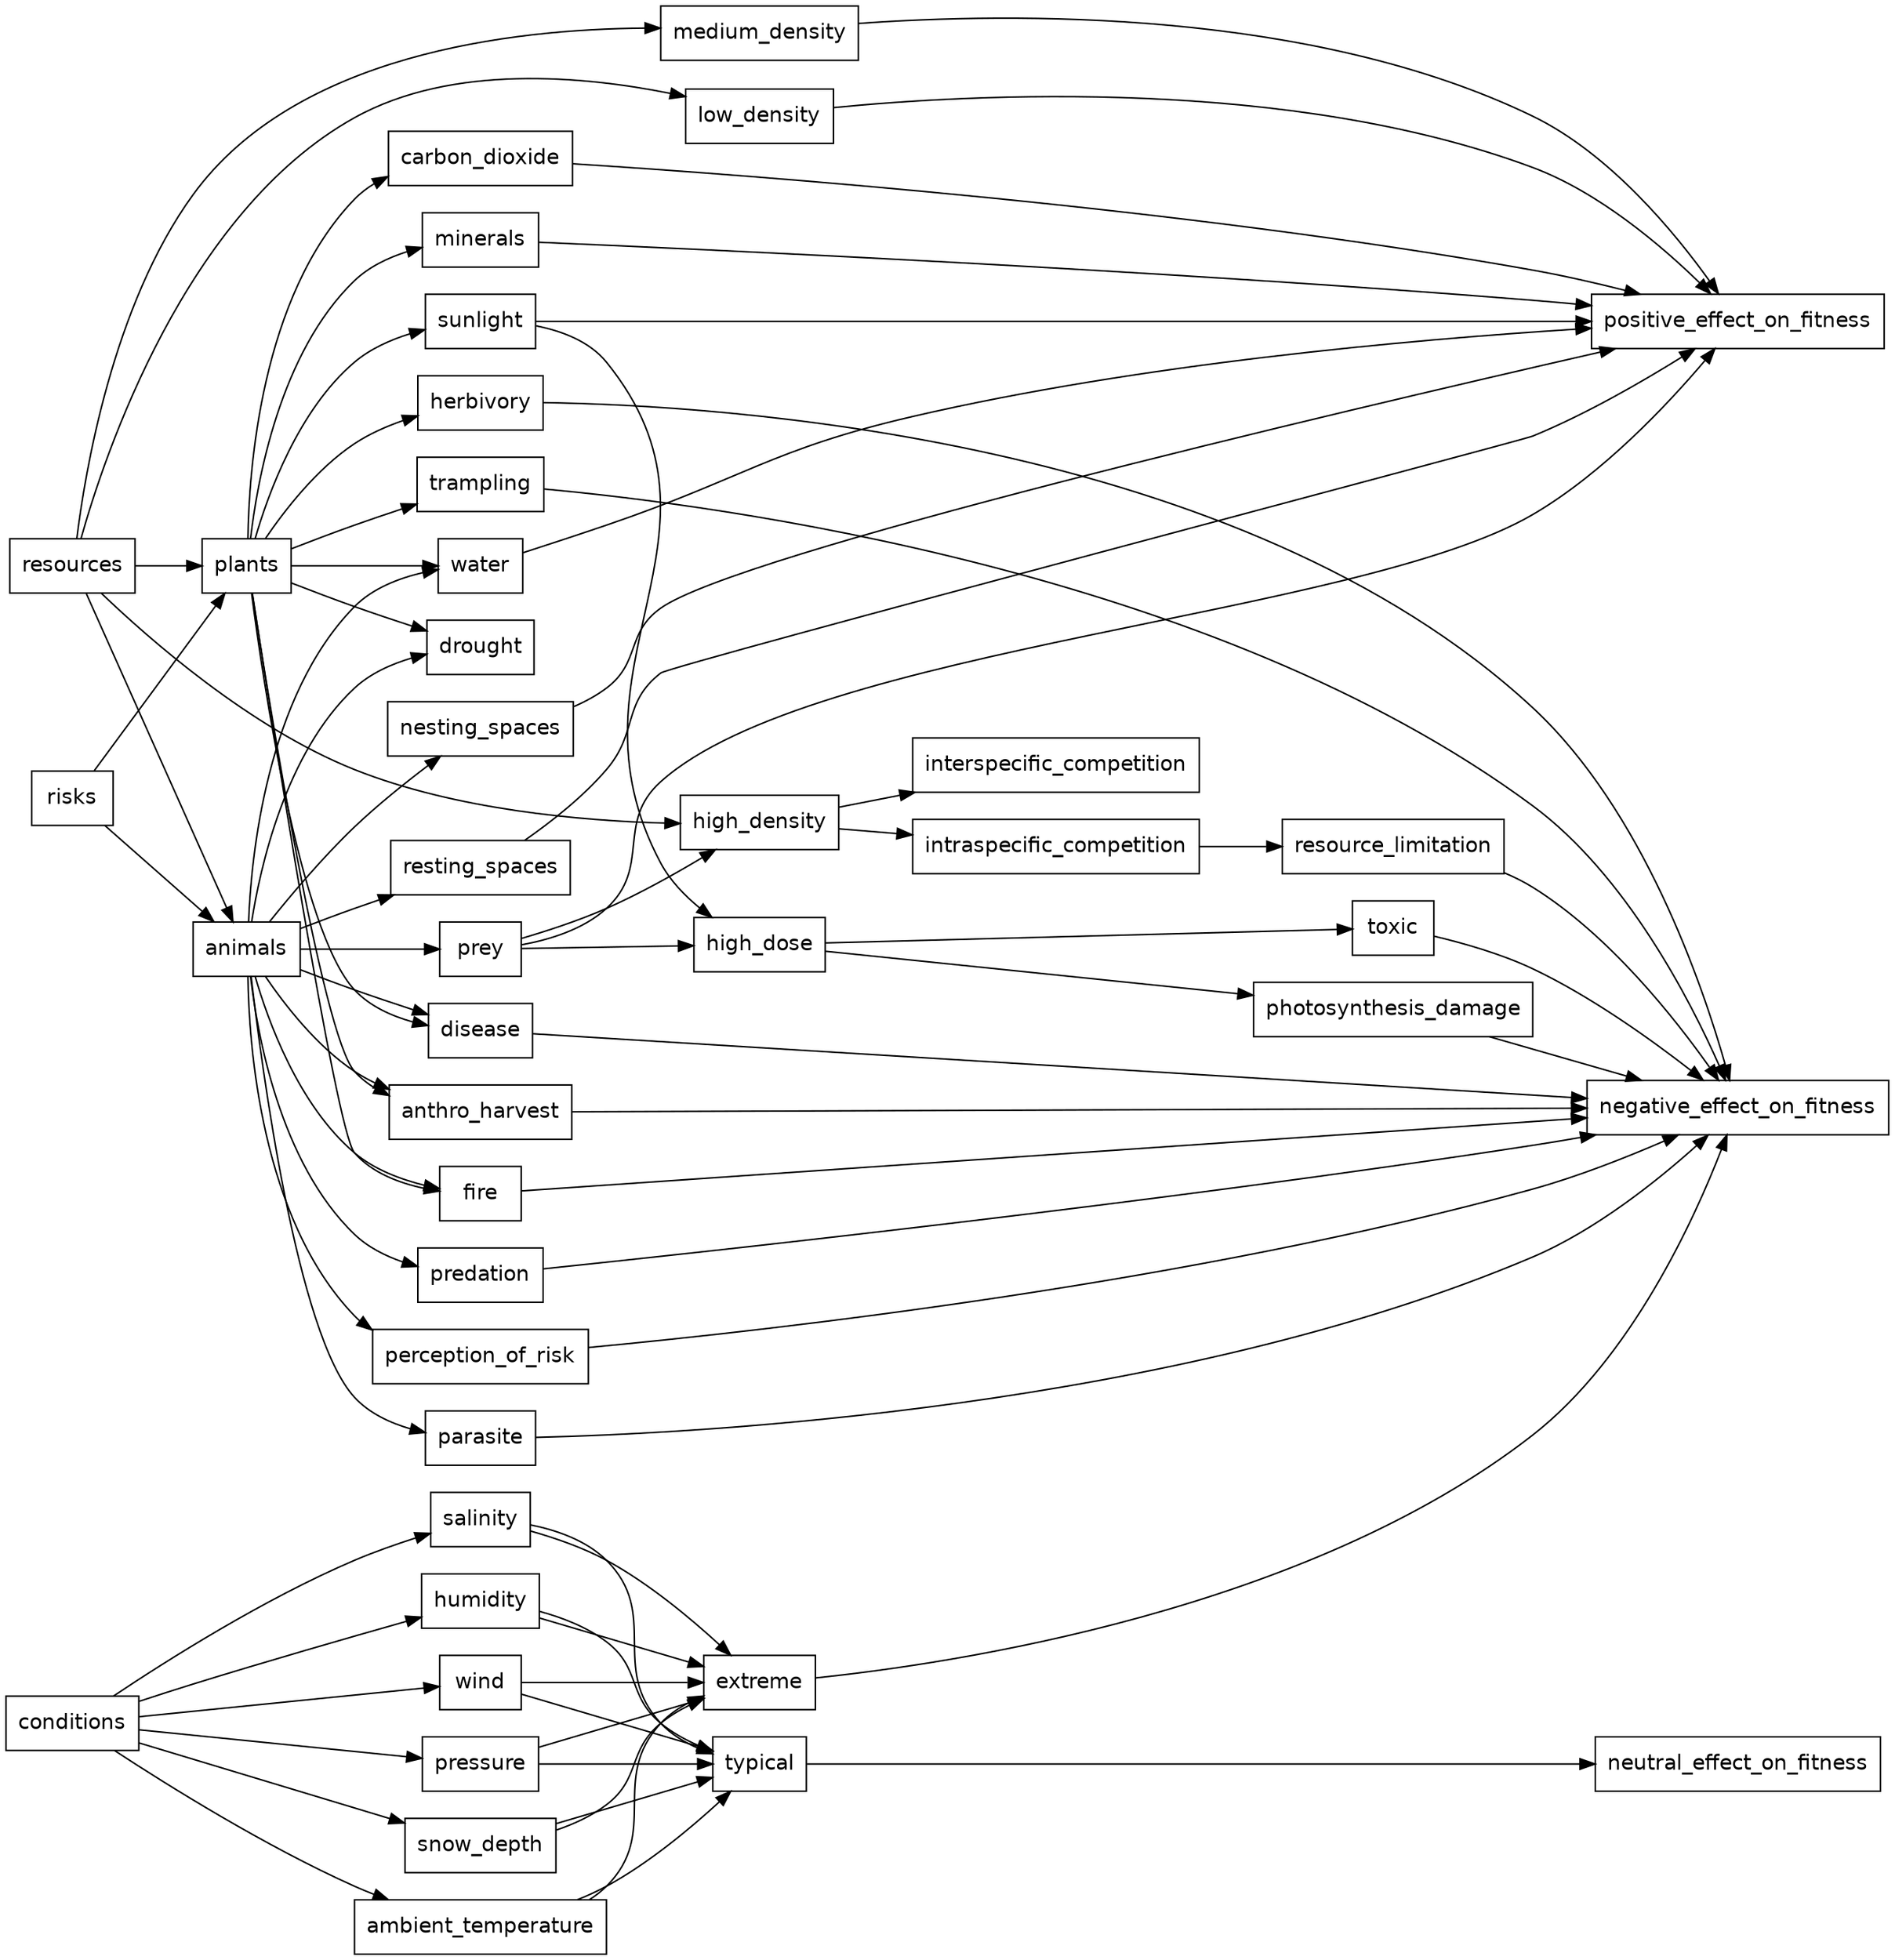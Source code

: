 digraph resources_risks_conditions {
	rankdir = LR
  graph [fontsize = 12]

	node [shape = box, fontname = Helvetica]

		{rank=same
	    resources
	    risks
	    conditions
		}

		{rank=same
		  animals
		  plants
		}

		{rank=same
			positive_effect_on_fitness
			negative_effect_on_fitness
			neutral_effect_on_fitness
		}

		{rank=same
			sunlight
			carbon_dioxide
			water
			minerals
			prey
			water
			nesting_spaces
			resting_spaces
		}

		{rank=same
			high_density
			low_density
			medium_density
			high_dose
			typical
			extreme
		}

		{rank=same
			herbivory
			trampling
			anthro_harvest
			fire
			disease
			drought
			predation
			perception_of_risk
			parasite
			disease
		}

    resources -> plants -> {sunlight carbon_dioxide water minerals}
    resources -> animals -> {prey water nesting_spaces resting_spaces}

    risks -> plants -> {herbivory trampling anthro_harvest fire disease drought}
    risks -> animals -> {predation perception_of_risk parasite disease anthro_harvest fire drought}

    conditions -> {ambient_temperature salinity humidity wind pressure snow_depth} -> {extreme typical}

    prey -> high_dose -> toxic
    sunlight -> high_dose -> photosynthesis_damage

    prey -> high_density -> {interspecific_competition intraspecific_competition}
  	{intraspecific_competition intraspecific_competition} -> resource_limitation

    resources -> {low_density medium_density high_density}

    extreme -> negative_effect_on_fitness
    typical -> neutral_effect_on_fitness

    {toxic photosynthesis_damage} -> negative_effect_on_fitness
    {herbivory trampling anthro_harvest fire disease parasite perception_of_risk predation resource_limitation} -> negative_effect_on_fitness

		{medium_density low_density, resting_spaces nesting_spaces prey} -> positive_effect_on_fitness
		{carbon_dioxide minerals water sunlight} -> positive_effect_on_fitness

}
